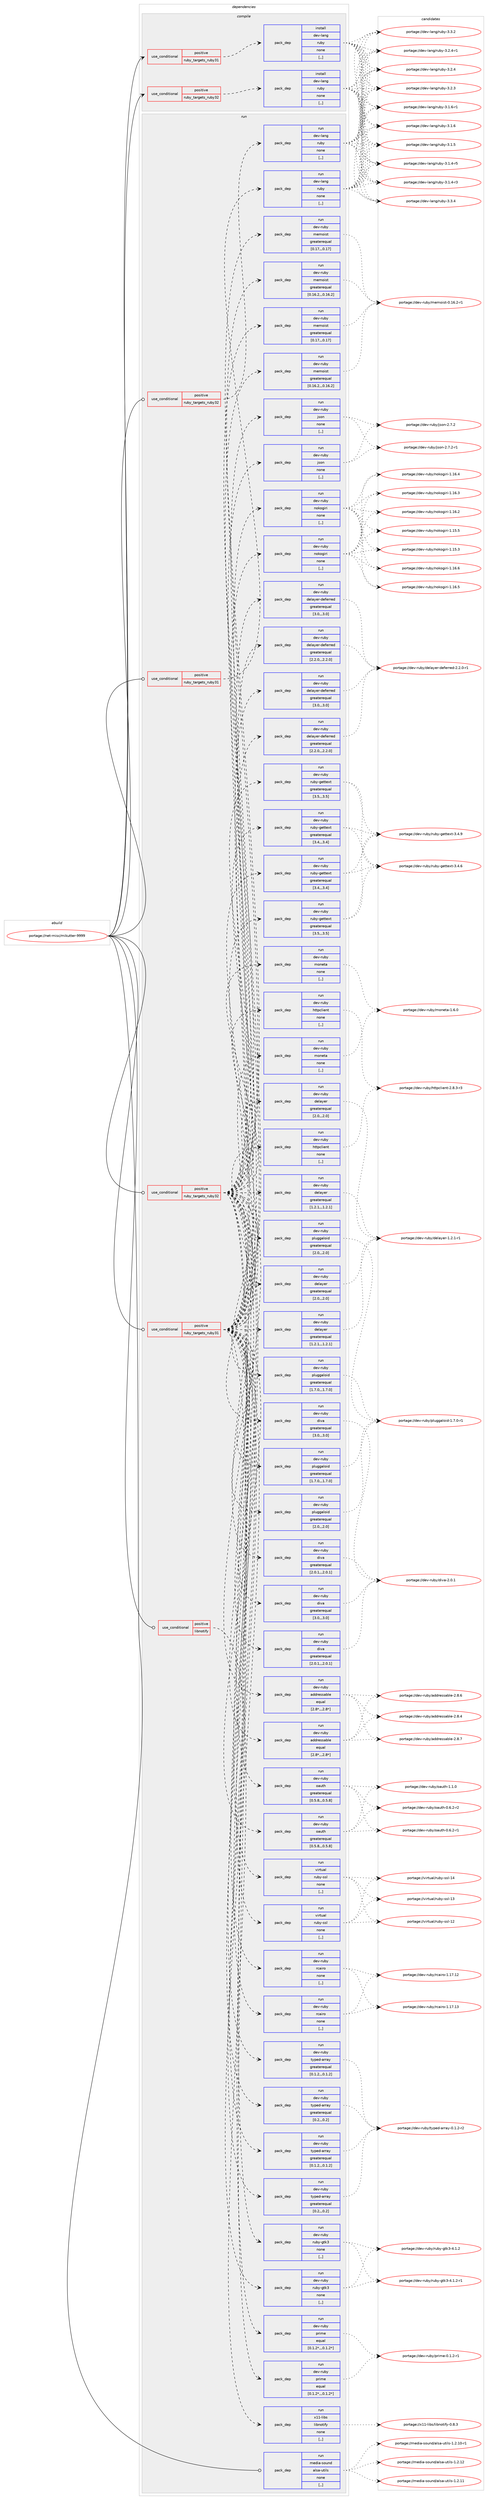 digraph prolog {

# *************
# Graph options
# *************

newrank=true;
concentrate=true;
compound=true;
graph [rankdir=LR,fontname=Helvetica,fontsize=10,ranksep=1.5];#, ranksep=2.5, nodesep=0.2];
edge  [arrowhead=vee];
node  [fontname=Helvetica,fontsize=10];

# **********
# The ebuild
# **********

subgraph cluster_leftcol {
color=gray;
label=<<i>ebuild</i>>;
id [label="portage://net-misc/mikutter-9999", color=red, width=4, href="../net-misc/mikutter-9999.svg"];
}

# ****************
# The dependencies
# ****************

subgraph cluster_midcol {
color=gray;
label=<<i>dependencies</i>>;
subgraph cluster_compile {
fillcolor="#eeeeee";
style=filled;
label=<<i>compile</i>>;
subgraph cond97474 {
dependency370249 [label=<<TABLE BORDER="0" CELLBORDER="1" CELLSPACING="0" CELLPADDING="4"><TR><TD ROWSPAN="3" CELLPADDING="10">use_conditional</TD></TR><TR><TD>positive</TD></TR><TR><TD>ruby_targets_ruby31</TD></TR></TABLE>>, shape=none, color=red];
subgraph pack270090 {
dependency370250 [label=<<TABLE BORDER="0" CELLBORDER="1" CELLSPACING="0" CELLPADDING="4" WIDTH="220"><TR><TD ROWSPAN="6" CELLPADDING="30">pack_dep</TD></TR><TR><TD WIDTH="110">install</TD></TR><TR><TD>dev-lang</TD></TR><TR><TD>ruby</TD></TR><TR><TD>none</TD></TR><TR><TD>[,,]</TD></TR></TABLE>>, shape=none, color=blue];
}
dependency370249:e -> dependency370250:w [weight=20,style="dashed",arrowhead="vee"];
}
id:e -> dependency370249:w [weight=20,style="solid",arrowhead="vee"];
subgraph cond97475 {
dependency370251 [label=<<TABLE BORDER="0" CELLBORDER="1" CELLSPACING="0" CELLPADDING="4"><TR><TD ROWSPAN="3" CELLPADDING="10">use_conditional</TD></TR><TR><TD>positive</TD></TR><TR><TD>ruby_targets_ruby32</TD></TR></TABLE>>, shape=none, color=red];
subgraph pack270091 {
dependency370252 [label=<<TABLE BORDER="0" CELLBORDER="1" CELLSPACING="0" CELLPADDING="4" WIDTH="220"><TR><TD ROWSPAN="6" CELLPADDING="30">pack_dep</TD></TR><TR><TD WIDTH="110">install</TD></TR><TR><TD>dev-lang</TD></TR><TR><TD>ruby</TD></TR><TR><TD>none</TD></TR><TR><TD>[,,]</TD></TR></TABLE>>, shape=none, color=blue];
}
dependency370251:e -> dependency370252:w [weight=20,style="dashed",arrowhead="vee"];
}
id:e -> dependency370251:w [weight=20,style="solid",arrowhead="vee"];
}
subgraph cluster_compileandrun {
fillcolor="#eeeeee";
style=filled;
label=<<i>compile and run</i>>;
}
subgraph cluster_run {
fillcolor="#eeeeee";
style=filled;
label=<<i>run</i>>;
subgraph cond97476 {
dependency370253 [label=<<TABLE BORDER="0" CELLBORDER="1" CELLSPACING="0" CELLPADDING="4"><TR><TD ROWSPAN="3" CELLPADDING="10">use_conditional</TD></TR><TR><TD>positive</TD></TR><TR><TD>libnotify</TD></TR></TABLE>>, shape=none, color=red];
subgraph pack270092 {
dependency370254 [label=<<TABLE BORDER="0" CELLBORDER="1" CELLSPACING="0" CELLPADDING="4" WIDTH="220"><TR><TD ROWSPAN="6" CELLPADDING="30">pack_dep</TD></TR><TR><TD WIDTH="110">run</TD></TR><TR><TD>x11-libs</TD></TR><TR><TD>libnotify</TD></TR><TR><TD>none</TD></TR><TR><TD>[,,]</TD></TR></TABLE>>, shape=none, color=blue];
}
dependency370253:e -> dependency370254:w [weight=20,style="dashed",arrowhead="vee"];
}
id:e -> dependency370253:w [weight=20,style="solid",arrowhead="odot"];
subgraph cond97477 {
dependency370255 [label=<<TABLE BORDER="0" CELLBORDER="1" CELLSPACING="0" CELLPADDING="4"><TR><TD ROWSPAN="3" CELLPADDING="10">use_conditional</TD></TR><TR><TD>positive</TD></TR><TR><TD>ruby_targets_ruby31</TD></TR></TABLE>>, shape=none, color=red];
subgraph pack270093 {
dependency370256 [label=<<TABLE BORDER="0" CELLBORDER="1" CELLSPACING="0" CELLPADDING="4" WIDTH="220"><TR><TD ROWSPAN="6" CELLPADDING="30">pack_dep</TD></TR><TR><TD WIDTH="110">run</TD></TR><TR><TD>dev-lang</TD></TR><TR><TD>ruby</TD></TR><TR><TD>none</TD></TR><TR><TD>[,,]</TD></TR></TABLE>>, shape=none, color=blue];
}
dependency370255:e -> dependency370256:w [weight=20,style="dashed",arrowhead="vee"];
}
id:e -> dependency370255:w [weight=20,style="solid",arrowhead="odot"];
subgraph cond97478 {
dependency370257 [label=<<TABLE BORDER="0" CELLBORDER="1" CELLSPACING="0" CELLPADDING="4"><TR><TD ROWSPAN="3" CELLPADDING="10">use_conditional</TD></TR><TR><TD>positive</TD></TR><TR><TD>ruby_targets_ruby31</TD></TR></TABLE>>, shape=none, color=red];
subgraph pack270094 {
dependency370258 [label=<<TABLE BORDER="0" CELLBORDER="1" CELLSPACING="0" CELLPADDING="4" WIDTH="220"><TR><TD ROWSPAN="6" CELLPADDING="30">pack_dep</TD></TR><TR><TD WIDTH="110">run</TD></TR><TR><TD>dev-ruby</TD></TR><TR><TD>addressable</TD></TR><TR><TD>equal</TD></TR><TR><TD>[2.8*,,,2.8*]</TD></TR></TABLE>>, shape=none, color=blue];
}
dependency370257:e -> dependency370258:w [weight=20,style="dashed",arrowhead="vee"];
subgraph pack270095 {
dependency370259 [label=<<TABLE BORDER="0" CELLBORDER="1" CELLSPACING="0" CELLPADDING="4" WIDTH="220"><TR><TD ROWSPAN="6" CELLPADDING="30">pack_dep</TD></TR><TR><TD WIDTH="110">run</TD></TR><TR><TD>dev-ruby</TD></TR><TR><TD>delayer</TD></TR><TR><TD>greaterequal</TD></TR><TR><TD>[1.2.1,,,1.2.1]</TD></TR></TABLE>>, shape=none, color=blue];
}
dependency370257:e -> dependency370259:w [weight=20,style="dashed",arrowhead="vee"];
subgraph pack270096 {
dependency370260 [label=<<TABLE BORDER="0" CELLBORDER="1" CELLSPACING="0" CELLPADDING="4" WIDTH="220"><TR><TD ROWSPAN="6" CELLPADDING="30">pack_dep</TD></TR><TR><TD WIDTH="110">run</TD></TR><TR><TD>dev-ruby</TD></TR><TR><TD>delayer</TD></TR><TR><TD>greaterequal</TD></TR><TR><TD>[2.0,,,2.0]</TD></TR></TABLE>>, shape=none, color=blue];
}
dependency370257:e -> dependency370260:w [weight=20,style="dashed",arrowhead="vee"];
subgraph pack270097 {
dependency370261 [label=<<TABLE BORDER="0" CELLBORDER="1" CELLSPACING="0" CELLPADDING="4" WIDTH="220"><TR><TD ROWSPAN="6" CELLPADDING="30">pack_dep</TD></TR><TR><TD WIDTH="110">run</TD></TR><TR><TD>dev-ruby</TD></TR><TR><TD>delayer-deferred</TD></TR><TR><TD>greaterequal</TD></TR><TR><TD>[2.2.0,,,2.2.0]</TD></TR></TABLE>>, shape=none, color=blue];
}
dependency370257:e -> dependency370261:w [weight=20,style="dashed",arrowhead="vee"];
subgraph pack270098 {
dependency370262 [label=<<TABLE BORDER="0" CELLBORDER="1" CELLSPACING="0" CELLPADDING="4" WIDTH="220"><TR><TD ROWSPAN="6" CELLPADDING="30">pack_dep</TD></TR><TR><TD WIDTH="110">run</TD></TR><TR><TD>dev-ruby</TD></TR><TR><TD>delayer-deferred</TD></TR><TR><TD>greaterequal</TD></TR><TR><TD>[3.0,,,3.0]</TD></TR></TABLE>>, shape=none, color=blue];
}
dependency370257:e -> dependency370262:w [weight=20,style="dashed",arrowhead="vee"];
subgraph pack270099 {
dependency370263 [label=<<TABLE BORDER="0" CELLBORDER="1" CELLSPACING="0" CELLPADDING="4" WIDTH="220"><TR><TD ROWSPAN="6" CELLPADDING="30">pack_dep</TD></TR><TR><TD WIDTH="110">run</TD></TR><TR><TD>dev-ruby</TD></TR><TR><TD>diva</TD></TR><TR><TD>greaterequal</TD></TR><TR><TD>[2.0.1,,,2.0.1]</TD></TR></TABLE>>, shape=none, color=blue];
}
dependency370257:e -> dependency370263:w [weight=20,style="dashed",arrowhead="vee"];
subgraph pack270100 {
dependency370264 [label=<<TABLE BORDER="0" CELLBORDER="1" CELLSPACING="0" CELLPADDING="4" WIDTH="220"><TR><TD ROWSPAN="6" CELLPADDING="30">pack_dep</TD></TR><TR><TD WIDTH="110">run</TD></TR><TR><TD>dev-ruby</TD></TR><TR><TD>diva</TD></TR><TR><TD>greaterequal</TD></TR><TR><TD>[3.0,,,3.0]</TD></TR></TABLE>>, shape=none, color=blue];
}
dependency370257:e -> dependency370264:w [weight=20,style="dashed",arrowhead="vee"];
subgraph pack270101 {
dependency370265 [label=<<TABLE BORDER="0" CELLBORDER="1" CELLSPACING="0" CELLPADDING="4" WIDTH="220"><TR><TD ROWSPAN="6" CELLPADDING="30">pack_dep</TD></TR><TR><TD WIDTH="110">run</TD></TR><TR><TD>dev-ruby</TD></TR><TR><TD>httpclient</TD></TR><TR><TD>none</TD></TR><TR><TD>[,,]</TD></TR></TABLE>>, shape=none, color=blue];
}
dependency370257:e -> dependency370265:w [weight=20,style="dashed",arrowhead="vee"];
subgraph pack270102 {
dependency370266 [label=<<TABLE BORDER="0" CELLBORDER="1" CELLSPACING="0" CELLPADDING="4" WIDTH="220"><TR><TD ROWSPAN="6" CELLPADDING="30">pack_dep</TD></TR><TR><TD WIDTH="110">run</TD></TR><TR><TD>dev-ruby</TD></TR><TR><TD>json</TD></TR><TR><TD>none</TD></TR><TR><TD>[,,]</TD></TR></TABLE>>, shape=none, color=blue];
}
dependency370257:e -> dependency370266:w [weight=20,style="dashed",arrowhead="vee"];
subgraph pack270103 {
dependency370267 [label=<<TABLE BORDER="0" CELLBORDER="1" CELLSPACING="0" CELLPADDING="4" WIDTH="220"><TR><TD ROWSPAN="6" CELLPADDING="30">pack_dep</TD></TR><TR><TD WIDTH="110">run</TD></TR><TR><TD>dev-ruby</TD></TR><TR><TD>memoist</TD></TR><TR><TD>greaterequal</TD></TR><TR><TD>[0.16.2,,,0.16.2]</TD></TR></TABLE>>, shape=none, color=blue];
}
dependency370257:e -> dependency370267:w [weight=20,style="dashed",arrowhead="vee"];
subgraph pack270104 {
dependency370268 [label=<<TABLE BORDER="0" CELLBORDER="1" CELLSPACING="0" CELLPADDING="4" WIDTH="220"><TR><TD ROWSPAN="6" CELLPADDING="30">pack_dep</TD></TR><TR><TD WIDTH="110">run</TD></TR><TR><TD>dev-ruby</TD></TR><TR><TD>memoist</TD></TR><TR><TD>greaterequal</TD></TR><TR><TD>[0.17,,,0.17]</TD></TR></TABLE>>, shape=none, color=blue];
}
dependency370257:e -> dependency370268:w [weight=20,style="dashed",arrowhead="vee"];
subgraph pack270105 {
dependency370269 [label=<<TABLE BORDER="0" CELLBORDER="1" CELLSPACING="0" CELLPADDING="4" WIDTH="220"><TR><TD ROWSPAN="6" CELLPADDING="30">pack_dep</TD></TR><TR><TD WIDTH="110">run</TD></TR><TR><TD>dev-ruby</TD></TR><TR><TD>moneta</TD></TR><TR><TD>none</TD></TR><TR><TD>[,,]</TD></TR></TABLE>>, shape=none, color=blue];
}
dependency370257:e -> dependency370269:w [weight=20,style="dashed",arrowhead="vee"];
subgraph pack270106 {
dependency370270 [label=<<TABLE BORDER="0" CELLBORDER="1" CELLSPACING="0" CELLPADDING="4" WIDTH="220"><TR><TD ROWSPAN="6" CELLPADDING="30">pack_dep</TD></TR><TR><TD WIDTH="110">run</TD></TR><TR><TD>dev-ruby</TD></TR><TR><TD>nokogiri</TD></TR><TR><TD>none</TD></TR><TR><TD>[,,]</TD></TR></TABLE>>, shape=none, color=blue];
}
dependency370257:e -> dependency370270:w [weight=20,style="dashed",arrowhead="vee"];
subgraph pack270107 {
dependency370271 [label=<<TABLE BORDER="0" CELLBORDER="1" CELLSPACING="0" CELLPADDING="4" WIDTH="220"><TR><TD ROWSPAN="6" CELLPADDING="30">pack_dep</TD></TR><TR><TD WIDTH="110">run</TD></TR><TR><TD>dev-ruby</TD></TR><TR><TD>oauth</TD></TR><TR><TD>greaterequal</TD></TR><TR><TD>[0.5.8,,,0.5.8]</TD></TR></TABLE>>, shape=none, color=blue];
}
dependency370257:e -> dependency370271:w [weight=20,style="dashed",arrowhead="vee"];
subgraph pack270108 {
dependency370272 [label=<<TABLE BORDER="0" CELLBORDER="1" CELLSPACING="0" CELLPADDING="4" WIDTH="220"><TR><TD ROWSPAN="6" CELLPADDING="30">pack_dep</TD></TR><TR><TD WIDTH="110">run</TD></TR><TR><TD>dev-ruby</TD></TR><TR><TD>pluggaloid</TD></TR><TR><TD>greaterequal</TD></TR><TR><TD>[1.7.0,,,1.7.0]</TD></TR></TABLE>>, shape=none, color=blue];
}
dependency370257:e -> dependency370272:w [weight=20,style="dashed",arrowhead="vee"];
subgraph pack270109 {
dependency370273 [label=<<TABLE BORDER="0" CELLBORDER="1" CELLSPACING="0" CELLPADDING="4" WIDTH="220"><TR><TD ROWSPAN="6" CELLPADDING="30">pack_dep</TD></TR><TR><TD WIDTH="110">run</TD></TR><TR><TD>dev-ruby</TD></TR><TR><TD>pluggaloid</TD></TR><TR><TD>greaterequal</TD></TR><TR><TD>[2.0,,,2.0]</TD></TR></TABLE>>, shape=none, color=blue];
}
dependency370257:e -> dependency370273:w [weight=20,style="dashed",arrowhead="vee"];
subgraph pack270110 {
dependency370274 [label=<<TABLE BORDER="0" CELLBORDER="1" CELLSPACING="0" CELLPADDING="4" WIDTH="220"><TR><TD ROWSPAN="6" CELLPADDING="30">pack_dep</TD></TR><TR><TD WIDTH="110">run</TD></TR><TR><TD>dev-ruby</TD></TR><TR><TD>prime</TD></TR><TR><TD>equal</TD></TR><TR><TD>[0.1.2*,,,0.1.2*]</TD></TR></TABLE>>, shape=none, color=blue];
}
dependency370257:e -> dependency370274:w [weight=20,style="dashed",arrowhead="vee"];
subgraph pack270111 {
dependency370275 [label=<<TABLE BORDER="0" CELLBORDER="1" CELLSPACING="0" CELLPADDING="4" WIDTH="220"><TR><TD ROWSPAN="6" CELLPADDING="30">pack_dep</TD></TR><TR><TD WIDTH="110">run</TD></TR><TR><TD>dev-ruby</TD></TR><TR><TD>rcairo</TD></TR><TR><TD>none</TD></TR><TR><TD>[,,]</TD></TR></TABLE>>, shape=none, color=blue];
}
dependency370257:e -> dependency370275:w [weight=20,style="dashed",arrowhead="vee"];
subgraph pack270112 {
dependency370276 [label=<<TABLE BORDER="0" CELLBORDER="1" CELLSPACING="0" CELLPADDING="4" WIDTH="220"><TR><TD ROWSPAN="6" CELLPADDING="30">pack_dep</TD></TR><TR><TD WIDTH="110">run</TD></TR><TR><TD>dev-ruby</TD></TR><TR><TD>ruby-gettext</TD></TR><TR><TD>greaterequal</TD></TR><TR><TD>[3.4,,,3.4]</TD></TR></TABLE>>, shape=none, color=blue];
}
dependency370257:e -> dependency370276:w [weight=20,style="dashed",arrowhead="vee"];
subgraph pack270113 {
dependency370277 [label=<<TABLE BORDER="0" CELLBORDER="1" CELLSPACING="0" CELLPADDING="4" WIDTH="220"><TR><TD ROWSPAN="6" CELLPADDING="30">pack_dep</TD></TR><TR><TD WIDTH="110">run</TD></TR><TR><TD>dev-ruby</TD></TR><TR><TD>ruby-gettext</TD></TR><TR><TD>greaterequal</TD></TR><TR><TD>[3.5,,,3.5]</TD></TR></TABLE>>, shape=none, color=blue];
}
dependency370257:e -> dependency370277:w [weight=20,style="dashed",arrowhead="vee"];
subgraph pack270114 {
dependency370278 [label=<<TABLE BORDER="0" CELLBORDER="1" CELLSPACING="0" CELLPADDING="4" WIDTH="220"><TR><TD ROWSPAN="6" CELLPADDING="30">pack_dep</TD></TR><TR><TD WIDTH="110">run</TD></TR><TR><TD>dev-ruby</TD></TR><TR><TD>ruby-gtk3</TD></TR><TR><TD>none</TD></TR><TR><TD>[,,]</TD></TR></TABLE>>, shape=none, color=blue];
}
dependency370257:e -> dependency370278:w [weight=20,style="dashed",arrowhead="vee"];
subgraph pack270115 {
dependency370279 [label=<<TABLE BORDER="0" CELLBORDER="1" CELLSPACING="0" CELLPADDING="4" WIDTH="220"><TR><TD ROWSPAN="6" CELLPADDING="30">pack_dep</TD></TR><TR><TD WIDTH="110">run</TD></TR><TR><TD>dev-ruby</TD></TR><TR><TD>typed-array</TD></TR><TR><TD>greaterequal</TD></TR><TR><TD>[0.1.2,,,0.1.2]</TD></TR></TABLE>>, shape=none, color=blue];
}
dependency370257:e -> dependency370279:w [weight=20,style="dashed",arrowhead="vee"];
subgraph pack270116 {
dependency370280 [label=<<TABLE BORDER="0" CELLBORDER="1" CELLSPACING="0" CELLPADDING="4" WIDTH="220"><TR><TD ROWSPAN="6" CELLPADDING="30">pack_dep</TD></TR><TR><TD WIDTH="110">run</TD></TR><TR><TD>dev-ruby</TD></TR><TR><TD>typed-array</TD></TR><TR><TD>greaterequal</TD></TR><TR><TD>[0.2,,,0.2]</TD></TR></TABLE>>, shape=none, color=blue];
}
dependency370257:e -> dependency370280:w [weight=20,style="dashed",arrowhead="vee"];
subgraph pack270117 {
dependency370281 [label=<<TABLE BORDER="0" CELLBORDER="1" CELLSPACING="0" CELLPADDING="4" WIDTH="220"><TR><TD ROWSPAN="6" CELLPADDING="30">pack_dep</TD></TR><TR><TD WIDTH="110">run</TD></TR><TR><TD>virtual</TD></TR><TR><TD>ruby-ssl</TD></TR><TR><TD>none</TD></TR><TR><TD>[,,]</TD></TR></TABLE>>, shape=none, color=blue];
}
dependency370257:e -> dependency370281:w [weight=20,style="dashed",arrowhead="vee"];
}
id:e -> dependency370257:w [weight=20,style="solid",arrowhead="odot"];
subgraph cond97479 {
dependency370282 [label=<<TABLE BORDER="0" CELLBORDER="1" CELLSPACING="0" CELLPADDING="4"><TR><TD ROWSPAN="3" CELLPADDING="10">use_conditional</TD></TR><TR><TD>positive</TD></TR><TR><TD>ruby_targets_ruby32</TD></TR></TABLE>>, shape=none, color=red];
subgraph pack270118 {
dependency370283 [label=<<TABLE BORDER="0" CELLBORDER="1" CELLSPACING="0" CELLPADDING="4" WIDTH="220"><TR><TD ROWSPAN="6" CELLPADDING="30">pack_dep</TD></TR><TR><TD WIDTH="110">run</TD></TR><TR><TD>dev-lang</TD></TR><TR><TD>ruby</TD></TR><TR><TD>none</TD></TR><TR><TD>[,,]</TD></TR></TABLE>>, shape=none, color=blue];
}
dependency370282:e -> dependency370283:w [weight=20,style="dashed",arrowhead="vee"];
}
id:e -> dependency370282:w [weight=20,style="solid",arrowhead="odot"];
subgraph cond97480 {
dependency370284 [label=<<TABLE BORDER="0" CELLBORDER="1" CELLSPACING="0" CELLPADDING="4"><TR><TD ROWSPAN="3" CELLPADDING="10">use_conditional</TD></TR><TR><TD>positive</TD></TR><TR><TD>ruby_targets_ruby32</TD></TR></TABLE>>, shape=none, color=red];
subgraph pack270119 {
dependency370285 [label=<<TABLE BORDER="0" CELLBORDER="1" CELLSPACING="0" CELLPADDING="4" WIDTH="220"><TR><TD ROWSPAN="6" CELLPADDING="30">pack_dep</TD></TR><TR><TD WIDTH="110">run</TD></TR><TR><TD>dev-ruby</TD></TR><TR><TD>addressable</TD></TR><TR><TD>equal</TD></TR><TR><TD>[2.8*,,,2.8*]</TD></TR></TABLE>>, shape=none, color=blue];
}
dependency370284:e -> dependency370285:w [weight=20,style="dashed",arrowhead="vee"];
subgraph pack270120 {
dependency370286 [label=<<TABLE BORDER="0" CELLBORDER="1" CELLSPACING="0" CELLPADDING="4" WIDTH="220"><TR><TD ROWSPAN="6" CELLPADDING="30">pack_dep</TD></TR><TR><TD WIDTH="110">run</TD></TR><TR><TD>dev-ruby</TD></TR><TR><TD>delayer</TD></TR><TR><TD>greaterequal</TD></TR><TR><TD>[1.2.1,,,1.2.1]</TD></TR></TABLE>>, shape=none, color=blue];
}
dependency370284:e -> dependency370286:w [weight=20,style="dashed",arrowhead="vee"];
subgraph pack270121 {
dependency370287 [label=<<TABLE BORDER="0" CELLBORDER="1" CELLSPACING="0" CELLPADDING="4" WIDTH="220"><TR><TD ROWSPAN="6" CELLPADDING="30">pack_dep</TD></TR><TR><TD WIDTH="110">run</TD></TR><TR><TD>dev-ruby</TD></TR><TR><TD>delayer</TD></TR><TR><TD>greaterequal</TD></TR><TR><TD>[2.0,,,2.0]</TD></TR></TABLE>>, shape=none, color=blue];
}
dependency370284:e -> dependency370287:w [weight=20,style="dashed",arrowhead="vee"];
subgraph pack270122 {
dependency370288 [label=<<TABLE BORDER="0" CELLBORDER="1" CELLSPACING="0" CELLPADDING="4" WIDTH="220"><TR><TD ROWSPAN="6" CELLPADDING="30">pack_dep</TD></TR><TR><TD WIDTH="110">run</TD></TR><TR><TD>dev-ruby</TD></TR><TR><TD>delayer-deferred</TD></TR><TR><TD>greaterequal</TD></TR><TR><TD>[2.2.0,,,2.2.0]</TD></TR></TABLE>>, shape=none, color=blue];
}
dependency370284:e -> dependency370288:w [weight=20,style="dashed",arrowhead="vee"];
subgraph pack270123 {
dependency370289 [label=<<TABLE BORDER="0" CELLBORDER="1" CELLSPACING="0" CELLPADDING="4" WIDTH="220"><TR><TD ROWSPAN="6" CELLPADDING="30">pack_dep</TD></TR><TR><TD WIDTH="110">run</TD></TR><TR><TD>dev-ruby</TD></TR><TR><TD>delayer-deferred</TD></TR><TR><TD>greaterequal</TD></TR><TR><TD>[3.0,,,3.0]</TD></TR></TABLE>>, shape=none, color=blue];
}
dependency370284:e -> dependency370289:w [weight=20,style="dashed",arrowhead="vee"];
subgraph pack270124 {
dependency370290 [label=<<TABLE BORDER="0" CELLBORDER="1" CELLSPACING="0" CELLPADDING="4" WIDTH="220"><TR><TD ROWSPAN="6" CELLPADDING="30">pack_dep</TD></TR><TR><TD WIDTH="110">run</TD></TR><TR><TD>dev-ruby</TD></TR><TR><TD>diva</TD></TR><TR><TD>greaterequal</TD></TR><TR><TD>[2.0.1,,,2.0.1]</TD></TR></TABLE>>, shape=none, color=blue];
}
dependency370284:e -> dependency370290:w [weight=20,style="dashed",arrowhead="vee"];
subgraph pack270125 {
dependency370291 [label=<<TABLE BORDER="0" CELLBORDER="1" CELLSPACING="0" CELLPADDING="4" WIDTH="220"><TR><TD ROWSPAN="6" CELLPADDING="30">pack_dep</TD></TR><TR><TD WIDTH="110">run</TD></TR><TR><TD>dev-ruby</TD></TR><TR><TD>diva</TD></TR><TR><TD>greaterequal</TD></TR><TR><TD>[3.0,,,3.0]</TD></TR></TABLE>>, shape=none, color=blue];
}
dependency370284:e -> dependency370291:w [weight=20,style="dashed",arrowhead="vee"];
subgraph pack270126 {
dependency370292 [label=<<TABLE BORDER="0" CELLBORDER="1" CELLSPACING="0" CELLPADDING="4" WIDTH="220"><TR><TD ROWSPAN="6" CELLPADDING="30">pack_dep</TD></TR><TR><TD WIDTH="110">run</TD></TR><TR><TD>dev-ruby</TD></TR><TR><TD>httpclient</TD></TR><TR><TD>none</TD></TR><TR><TD>[,,]</TD></TR></TABLE>>, shape=none, color=blue];
}
dependency370284:e -> dependency370292:w [weight=20,style="dashed",arrowhead="vee"];
subgraph pack270127 {
dependency370293 [label=<<TABLE BORDER="0" CELLBORDER="1" CELLSPACING="0" CELLPADDING="4" WIDTH="220"><TR><TD ROWSPAN="6" CELLPADDING="30">pack_dep</TD></TR><TR><TD WIDTH="110">run</TD></TR><TR><TD>dev-ruby</TD></TR><TR><TD>json</TD></TR><TR><TD>none</TD></TR><TR><TD>[,,]</TD></TR></TABLE>>, shape=none, color=blue];
}
dependency370284:e -> dependency370293:w [weight=20,style="dashed",arrowhead="vee"];
subgraph pack270128 {
dependency370294 [label=<<TABLE BORDER="0" CELLBORDER="1" CELLSPACING="0" CELLPADDING="4" WIDTH="220"><TR><TD ROWSPAN="6" CELLPADDING="30">pack_dep</TD></TR><TR><TD WIDTH="110">run</TD></TR><TR><TD>dev-ruby</TD></TR><TR><TD>memoist</TD></TR><TR><TD>greaterequal</TD></TR><TR><TD>[0.16.2,,,0.16.2]</TD></TR></TABLE>>, shape=none, color=blue];
}
dependency370284:e -> dependency370294:w [weight=20,style="dashed",arrowhead="vee"];
subgraph pack270129 {
dependency370295 [label=<<TABLE BORDER="0" CELLBORDER="1" CELLSPACING="0" CELLPADDING="4" WIDTH="220"><TR><TD ROWSPAN="6" CELLPADDING="30">pack_dep</TD></TR><TR><TD WIDTH="110">run</TD></TR><TR><TD>dev-ruby</TD></TR><TR><TD>memoist</TD></TR><TR><TD>greaterequal</TD></TR><TR><TD>[0.17,,,0.17]</TD></TR></TABLE>>, shape=none, color=blue];
}
dependency370284:e -> dependency370295:w [weight=20,style="dashed",arrowhead="vee"];
subgraph pack270130 {
dependency370296 [label=<<TABLE BORDER="0" CELLBORDER="1" CELLSPACING="0" CELLPADDING="4" WIDTH="220"><TR><TD ROWSPAN="6" CELLPADDING="30">pack_dep</TD></TR><TR><TD WIDTH="110">run</TD></TR><TR><TD>dev-ruby</TD></TR><TR><TD>moneta</TD></TR><TR><TD>none</TD></TR><TR><TD>[,,]</TD></TR></TABLE>>, shape=none, color=blue];
}
dependency370284:e -> dependency370296:w [weight=20,style="dashed",arrowhead="vee"];
subgraph pack270131 {
dependency370297 [label=<<TABLE BORDER="0" CELLBORDER="1" CELLSPACING="0" CELLPADDING="4" WIDTH="220"><TR><TD ROWSPAN="6" CELLPADDING="30">pack_dep</TD></TR><TR><TD WIDTH="110">run</TD></TR><TR><TD>dev-ruby</TD></TR><TR><TD>nokogiri</TD></TR><TR><TD>none</TD></TR><TR><TD>[,,]</TD></TR></TABLE>>, shape=none, color=blue];
}
dependency370284:e -> dependency370297:w [weight=20,style="dashed",arrowhead="vee"];
subgraph pack270132 {
dependency370298 [label=<<TABLE BORDER="0" CELLBORDER="1" CELLSPACING="0" CELLPADDING="4" WIDTH="220"><TR><TD ROWSPAN="6" CELLPADDING="30">pack_dep</TD></TR><TR><TD WIDTH="110">run</TD></TR><TR><TD>dev-ruby</TD></TR><TR><TD>oauth</TD></TR><TR><TD>greaterequal</TD></TR><TR><TD>[0.5.8,,,0.5.8]</TD></TR></TABLE>>, shape=none, color=blue];
}
dependency370284:e -> dependency370298:w [weight=20,style="dashed",arrowhead="vee"];
subgraph pack270133 {
dependency370299 [label=<<TABLE BORDER="0" CELLBORDER="1" CELLSPACING="0" CELLPADDING="4" WIDTH="220"><TR><TD ROWSPAN="6" CELLPADDING="30">pack_dep</TD></TR><TR><TD WIDTH="110">run</TD></TR><TR><TD>dev-ruby</TD></TR><TR><TD>pluggaloid</TD></TR><TR><TD>greaterequal</TD></TR><TR><TD>[1.7.0,,,1.7.0]</TD></TR></TABLE>>, shape=none, color=blue];
}
dependency370284:e -> dependency370299:w [weight=20,style="dashed",arrowhead="vee"];
subgraph pack270134 {
dependency370300 [label=<<TABLE BORDER="0" CELLBORDER="1" CELLSPACING="0" CELLPADDING="4" WIDTH="220"><TR><TD ROWSPAN="6" CELLPADDING="30">pack_dep</TD></TR><TR><TD WIDTH="110">run</TD></TR><TR><TD>dev-ruby</TD></TR><TR><TD>pluggaloid</TD></TR><TR><TD>greaterequal</TD></TR><TR><TD>[2.0,,,2.0]</TD></TR></TABLE>>, shape=none, color=blue];
}
dependency370284:e -> dependency370300:w [weight=20,style="dashed",arrowhead="vee"];
subgraph pack270135 {
dependency370301 [label=<<TABLE BORDER="0" CELLBORDER="1" CELLSPACING="0" CELLPADDING="4" WIDTH="220"><TR><TD ROWSPAN="6" CELLPADDING="30">pack_dep</TD></TR><TR><TD WIDTH="110">run</TD></TR><TR><TD>dev-ruby</TD></TR><TR><TD>prime</TD></TR><TR><TD>equal</TD></TR><TR><TD>[0.1.2*,,,0.1.2*]</TD></TR></TABLE>>, shape=none, color=blue];
}
dependency370284:e -> dependency370301:w [weight=20,style="dashed",arrowhead="vee"];
subgraph pack270136 {
dependency370302 [label=<<TABLE BORDER="0" CELLBORDER="1" CELLSPACING="0" CELLPADDING="4" WIDTH="220"><TR><TD ROWSPAN="6" CELLPADDING="30">pack_dep</TD></TR><TR><TD WIDTH="110">run</TD></TR><TR><TD>dev-ruby</TD></TR><TR><TD>rcairo</TD></TR><TR><TD>none</TD></TR><TR><TD>[,,]</TD></TR></TABLE>>, shape=none, color=blue];
}
dependency370284:e -> dependency370302:w [weight=20,style="dashed",arrowhead="vee"];
subgraph pack270137 {
dependency370303 [label=<<TABLE BORDER="0" CELLBORDER="1" CELLSPACING="0" CELLPADDING="4" WIDTH="220"><TR><TD ROWSPAN="6" CELLPADDING="30">pack_dep</TD></TR><TR><TD WIDTH="110">run</TD></TR><TR><TD>dev-ruby</TD></TR><TR><TD>ruby-gettext</TD></TR><TR><TD>greaterequal</TD></TR><TR><TD>[3.4,,,3.4]</TD></TR></TABLE>>, shape=none, color=blue];
}
dependency370284:e -> dependency370303:w [weight=20,style="dashed",arrowhead="vee"];
subgraph pack270138 {
dependency370304 [label=<<TABLE BORDER="0" CELLBORDER="1" CELLSPACING="0" CELLPADDING="4" WIDTH="220"><TR><TD ROWSPAN="6" CELLPADDING="30">pack_dep</TD></TR><TR><TD WIDTH="110">run</TD></TR><TR><TD>dev-ruby</TD></TR><TR><TD>ruby-gettext</TD></TR><TR><TD>greaterequal</TD></TR><TR><TD>[3.5,,,3.5]</TD></TR></TABLE>>, shape=none, color=blue];
}
dependency370284:e -> dependency370304:w [weight=20,style="dashed",arrowhead="vee"];
subgraph pack270139 {
dependency370305 [label=<<TABLE BORDER="0" CELLBORDER="1" CELLSPACING="0" CELLPADDING="4" WIDTH="220"><TR><TD ROWSPAN="6" CELLPADDING="30">pack_dep</TD></TR><TR><TD WIDTH="110">run</TD></TR><TR><TD>dev-ruby</TD></TR><TR><TD>ruby-gtk3</TD></TR><TR><TD>none</TD></TR><TR><TD>[,,]</TD></TR></TABLE>>, shape=none, color=blue];
}
dependency370284:e -> dependency370305:w [weight=20,style="dashed",arrowhead="vee"];
subgraph pack270140 {
dependency370306 [label=<<TABLE BORDER="0" CELLBORDER="1" CELLSPACING="0" CELLPADDING="4" WIDTH="220"><TR><TD ROWSPAN="6" CELLPADDING="30">pack_dep</TD></TR><TR><TD WIDTH="110">run</TD></TR><TR><TD>dev-ruby</TD></TR><TR><TD>typed-array</TD></TR><TR><TD>greaterequal</TD></TR><TR><TD>[0.1.2,,,0.1.2]</TD></TR></TABLE>>, shape=none, color=blue];
}
dependency370284:e -> dependency370306:w [weight=20,style="dashed",arrowhead="vee"];
subgraph pack270141 {
dependency370307 [label=<<TABLE BORDER="0" CELLBORDER="1" CELLSPACING="0" CELLPADDING="4" WIDTH="220"><TR><TD ROWSPAN="6" CELLPADDING="30">pack_dep</TD></TR><TR><TD WIDTH="110">run</TD></TR><TR><TD>dev-ruby</TD></TR><TR><TD>typed-array</TD></TR><TR><TD>greaterequal</TD></TR><TR><TD>[0.2,,,0.2]</TD></TR></TABLE>>, shape=none, color=blue];
}
dependency370284:e -> dependency370307:w [weight=20,style="dashed",arrowhead="vee"];
subgraph pack270142 {
dependency370308 [label=<<TABLE BORDER="0" CELLBORDER="1" CELLSPACING="0" CELLPADDING="4" WIDTH="220"><TR><TD ROWSPAN="6" CELLPADDING="30">pack_dep</TD></TR><TR><TD WIDTH="110">run</TD></TR><TR><TD>virtual</TD></TR><TR><TD>ruby-ssl</TD></TR><TR><TD>none</TD></TR><TR><TD>[,,]</TD></TR></TABLE>>, shape=none, color=blue];
}
dependency370284:e -> dependency370308:w [weight=20,style="dashed",arrowhead="vee"];
}
id:e -> dependency370284:w [weight=20,style="solid",arrowhead="odot"];
subgraph pack270143 {
dependency370309 [label=<<TABLE BORDER="0" CELLBORDER="1" CELLSPACING="0" CELLPADDING="4" WIDTH="220"><TR><TD ROWSPAN="6" CELLPADDING="30">pack_dep</TD></TR><TR><TD WIDTH="110">run</TD></TR><TR><TD>media-sound</TD></TR><TR><TD>alsa-utils</TD></TR><TR><TD>none</TD></TR><TR><TD>[,,]</TD></TR></TABLE>>, shape=none, color=blue];
}
id:e -> dependency370309:w [weight=20,style="solid",arrowhead="odot"];
}
}

# **************
# The candidates
# **************

subgraph cluster_choices {
rank=same;
color=gray;
label=<<i>candidates</i>>;

subgraph choice270090 {
color=black;
nodesep=1;
choice10010111845108971101034711411798121455146514652 [label="portage://dev-lang/ruby-3.3.4", color=red, width=4,href="../dev-lang/ruby-3.3.4.svg"];
choice10010111845108971101034711411798121455146514650 [label="portage://dev-lang/ruby-3.3.2", color=red, width=4,href="../dev-lang/ruby-3.3.2.svg"];
choice100101118451089711010347114117981214551465046524511449 [label="portage://dev-lang/ruby-3.2.4-r1", color=red, width=4,href="../dev-lang/ruby-3.2.4-r1.svg"];
choice10010111845108971101034711411798121455146504652 [label="portage://dev-lang/ruby-3.2.4", color=red, width=4,href="../dev-lang/ruby-3.2.4.svg"];
choice10010111845108971101034711411798121455146504651 [label="portage://dev-lang/ruby-3.2.3", color=red, width=4,href="../dev-lang/ruby-3.2.3.svg"];
choice100101118451089711010347114117981214551464946544511449 [label="portage://dev-lang/ruby-3.1.6-r1", color=red, width=4,href="../dev-lang/ruby-3.1.6-r1.svg"];
choice10010111845108971101034711411798121455146494654 [label="portage://dev-lang/ruby-3.1.6", color=red, width=4,href="../dev-lang/ruby-3.1.6.svg"];
choice10010111845108971101034711411798121455146494653 [label="portage://dev-lang/ruby-3.1.5", color=red, width=4,href="../dev-lang/ruby-3.1.5.svg"];
choice100101118451089711010347114117981214551464946524511453 [label="portage://dev-lang/ruby-3.1.4-r5", color=red, width=4,href="../dev-lang/ruby-3.1.4-r5.svg"];
choice100101118451089711010347114117981214551464946524511451 [label="portage://dev-lang/ruby-3.1.4-r3", color=red, width=4,href="../dev-lang/ruby-3.1.4-r3.svg"];
dependency370250:e -> choice10010111845108971101034711411798121455146514652:w [style=dotted,weight="100"];
dependency370250:e -> choice10010111845108971101034711411798121455146514650:w [style=dotted,weight="100"];
dependency370250:e -> choice100101118451089711010347114117981214551465046524511449:w [style=dotted,weight="100"];
dependency370250:e -> choice10010111845108971101034711411798121455146504652:w [style=dotted,weight="100"];
dependency370250:e -> choice10010111845108971101034711411798121455146504651:w [style=dotted,weight="100"];
dependency370250:e -> choice100101118451089711010347114117981214551464946544511449:w [style=dotted,weight="100"];
dependency370250:e -> choice10010111845108971101034711411798121455146494654:w [style=dotted,weight="100"];
dependency370250:e -> choice10010111845108971101034711411798121455146494653:w [style=dotted,weight="100"];
dependency370250:e -> choice100101118451089711010347114117981214551464946524511453:w [style=dotted,weight="100"];
dependency370250:e -> choice100101118451089711010347114117981214551464946524511451:w [style=dotted,weight="100"];
}
subgraph choice270091 {
color=black;
nodesep=1;
choice10010111845108971101034711411798121455146514652 [label="portage://dev-lang/ruby-3.3.4", color=red, width=4,href="../dev-lang/ruby-3.3.4.svg"];
choice10010111845108971101034711411798121455146514650 [label="portage://dev-lang/ruby-3.3.2", color=red, width=4,href="../dev-lang/ruby-3.3.2.svg"];
choice100101118451089711010347114117981214551465046524511449 [label="portage://dev-lang/ruby-3.2.4-r1", color=red, width=4,href="../dev-lang/ruby-3.2.4-r1.svg"];
choice10010111845108971101034711411798121455146504652 [label="portage://dev-lang/ruby-3.2.4", color=red, width=4,href="../dev-lang/ruby-3.2.4.svg"];
choice10010111845108971101034711411798121455146504651 [label="portage://dev-lang/ruby-3.2.3", color=red, width=4,href="../dev-lang/ruby-3.2.3.svg"];
choice100101118451089711010347114117981214551464946544511449 [label="portage://dev-lang/ruby-3.1.6-r1", color=red, width=4,href="../dev-lang/ruby-3.1.6-r1.svg"];
choice10010111845108971101034711411798121455146494654 [label="portage://dev-lang/ruby-3.1.6", color=red, width=4,href="../dev-lang/ruby-3.1.6.svg"];
choice10010111845108971101034711411798121455146494653 [label="portage://dev-lang/ruby-3.1.5", color=red, width=4,href="../dev-lang/ruby-3.1.5.svg"];
choice100101118451089711010347114117981214551464946524511453 [label="portage://dev-lang/ruby-3.1.4-r5", color=red, width=4,href="../dev-lang/ruby-3.1.4-r5.svg"];
choice100101118451089711010347114117981214551464946524511451 [label="portage://dev-lang/ruby-3.1.4-r3", color=red, width=4,href="../dev-lang/ruby-3.1.4-r3.svg"];
dependency370252:e -> choice10010111845108971101034711411798121455146514652:w [style=dotted,weight="100"];
dependency370252:e -> choice10010111845108971101034711411798121455146514650:w [style=dotted,weight="100"];
dependency370252:e -> choice100101118451089711010347114117981214551465046524511449:w [style=dotted,weight="100"];
dependency370252:e -> choice10010111845108971101034711411798121455146504652:w [style=dotted,weight="100"];
dependency370252:e -> choice10010111845108971101034711411798121455146504651:w [style=dotted,weight="100"];
dependency370252:e -> choice100101118451089711010347114117981214551464946544511449:w [style=dotted,weight="100"];
dependency370252:e -> choice10010111845108971101034711411798121455146494654:w [style=dotted,weight="100"];
dependency370252:e -> choice10010111845108971101034711411798121455146494653:w [style=dotted,weight="100"];
dependency370252:e -> choice100101118451089711010347114117981214551464946524511453:w [style=dotted,weight="100"];
dependency370252:e -> choice100101118451089711010347114117981214551464946524511451:w [style=dotted,weight="100"];
}
subgraph choice270092 {
color=black;
nodesep=1;
choice120494945108105981154710810598110111116105102121454846564651 [label="portage://x11-libs/libnotify-0.8.3", color=red, width=4,href="../x11-libs/libnotify-0.8.3.svg"];
dependency370254:e -> choice120494945108105981154710810598110111116105102121454846564651:w [style=dotted,weight="100"];
}
subgraph choice270093 {
color=black;
nodesep=1;
choice10010111845108971101034711411798121455146514652 [label="portage://dev-lang/ruby-3.3.4", color=red, width=4,href="../dev-lang/ruby-3.3.4.svg"];
choice10010111845108971101034711411798121455146514650 [label="portage://dev-lang/ruby-3.3.2", color=red, width=4,href="../dev-lang/ruby-3.3.2.svg"];
choice100101118451089711010347114117981214551465046524511449 [label="portage://dev-lang/ruby-3.2.4-r1", color=red, width=4,href="../dev-lang/ruby-3.2.4-r1.svg"];
choice10010111845108971101034711411798121455146504652 [label="portage://dev-lang/ruby-3.2.4", color=red, width=4,href="../dev-lang/ruby-3.2.4.svg"];
choice10010111845108971101034711411798121455146504651 [label="portage://dev-lang/ruby-3.2.3", color=red, width=4,href="../dev-lang/ruby-3.2.3.svg"];
choice100101118451089711010347114117981214551464946544511449 [label="portage://dev-lang/ruby-3.1.6-r1", color=red, width=4,href="../dev-lang/ruby-3.1.6-r1.svg"];
choice10010111845108971101034711411798121455146494654 [label="portage://dev-lang/ruby-3.1.6", color=red, width=4,href="../dev-lang/ruby-3.1.6.svg"];
choice10010111845108971101034711411798121455146494653 [label="portage://dev-lang/ruby-3.1.5", color=red, width=4,href="../dev-lang/ruby-3.1.5.svg"];
choice100101118451089711010347114117981214551464946524511453 [label="portage://dev-lang/ruby-3.1.4-r5", color=red, width=4,href="../dev-lang/ruby-3.1.4-r5.svg"];
choice100101118451089711010347114117981214551464946524511451 [label="portage://dev-lang/ruby-3.1.4-r3", color=red, width=4,href="../dev-lang/ruby-3.1.4-r3.svg"];
dependency370256:e -> choice10010111845108971101034711411798121455146514652:w [style=dotted,weight="100"];
dependency370256:e -> choice10010111845108971101034711411798121455146514650:w [style=dotted,weight="100"];
dependency370256:e -> choice100101118451089711010347114117981214551465046524511449:w [style=dotted,weight="100"];
dependency370256:e -> choice10010111845108971101034711411798121455146504652:w [style=dotted,weight="100"];
dependency370256:e -> choice10010111845108971101034711411798121455146504651:w [style=dotted,weight="100"];
dependency370256:e -> choice100101118451089711010347114117981214551464946544511449:w [style=dotted,weight="100"];
dependency370256:e -> choice10010111845108971101034711411798121455146494654:w [style=dotted,weight="100"];
dependency370256:e -> choice10010111845108971101034711411798121455146494653:w [style=dotted,weight="100"];
dependency370256:e -> choice100101118451089711010347114117981214551464946524511453:w [style=dotted,weight="100"];
dependency370256:e -> choice100101118451089711010347114117981214551464946524511451:w [style=dotted,weight="100"];
}
subgraph choice270094 {
color=black;
nodesep=1;
choice100101118451141179812147971001001141011151159798108101455046564655 [label="portage://dev-ruby/addressable-2.8.7", color=red, width=4,href="../dev-ruby/addressable-2.8.7.svg"];
choice100101118451141179812147971001001141011151159798108101455046564654 [label="portage://dev-ruby/addressable-2.8.6", color=red, width=4,href="../dev-ruby/addressable-2.8.6.svg"];
choice100101118451141179812147971001001141011151159798108101455046564652 [label="portage://dev-ruby/addressable-2.8.4", color=red, width=4,href="../dev-ruby/addressable-2.8.4.svg"];
dependency370258:e -> choice100101118451141179812147971001001141011151159798108101455046564655:w [style=dotted,weight="100"];
dependency370258:e -> choice100101118451141179812147971001001141011151159798108101455046564654:w [style=dotted,weight="100"];
dependency370258:e -> choice100101118451141179812147971001001141011151159798108101455046564652:w [style=dotted,weight="100"];
}
subgraph choice270095 {
color=black;
nodesep=1;
choice100101118451141179812147100101108971211011144549465046494511449 [label="portage://dev-ruby/delayer-1.2.1-r1", color=red, width=4,href="../dev-ruby/delayer-1.2.1-r1.svg"];
dependency370259:e -> choice100101118451141179812147100101108971211011144549465046494511449:w [style=dotted,weight="100"];
}
subgraph choice270096 {
color=black;
nodesep=1;
choice100101118451141179812147100101108971211011144549465046494511449 [label="portage://dev-ruby/delayer-1.2.1-r1", color=red, width=4,href="../dev-ruby/delayer-1.2.1-r1.svg"];
dependency370260:e -> choice100101118451141179812147100101108971211011144549465046494511449:w [style=dotted,weight="100"];
}
subgraph choice270097 {
color=black;
nodesep=1;
choice10010111845114117981214710010110897121101114451001011021011141141011004550465046484511449 [label="portage://dev-ruby/delayer-deferred-2.2.0-r1", color=red, width=4,href="../dev-ruby/delayer-deferred-2.2.0-r1.svg"];
dependency370261:e -> choice10010111845114117981214710010110897121101114451001011021011141141011004550465046484511449:w [style=dotted,weight="100"];
}
subgraph choice270098 {
color=black;
nodesep=1;
choice10010111845114117981214710010110897121101114451001011021011141141011004550465046484511449 [label="portage://dev-ruby/delayer-deferred-2.2.0-r1", color=red, width=4,href="../dev-ruby/delayer-deferred-2.2.0-r1.svg"];
dependency370262:e -> choice10010111845114117981214710010110897121101114451001011021011141141011004550465046484511449:w [style=dotted,weight="100"];
}
subgraph choice270099 {
color=black;
nodesep=1;
choice10010111845114117981214710010511897455046484649 [label="portage://dev-ruby/diva-2.0.1", color=red, width=4,href="../dev-ruby/diva-2.0.1.svg"];
dependency370263:e -> choice10010111845114117981214710010511897455046484649:w [style=dotted,weight="100"];
}
subgraph choice270100 {
color=black;
nodesep=1;
choice10010111845114117981214710010511897455046484649 [label="portage://dev-ruby/diva-2.0.1", color=red, width=4,href="../dev-ruby/diva-2.0.1.svg"];
dependency370264:e -> choice10010111845114117981214710010511897455046484649:w [style=dotted,weight="100"];
}
subgraph choice270101 {
color=black;
nodesep=1;
choice100101118451141179812147104116116112991081051011101164550465646514511451 [label="portage://dev-ruby/httpclient-2.8.3-r3", color=red, width=4,href="../dev-ruby/httpclient-2.8.3-r3.svg"];
dependency370265:e -> choice100101118451141179812147104116116112991081051011101164550465646514511451:w [style=dotted,weight="100"];
}
subgraph choice270102 {
color=black;
nodesep=1;
choice1001011184511411798121471061151111104550465546504511449 [label="portage://dev-ruby/json-2.7.2-r1", color=red, width=4,href="../dev-ruby/json-2.7.2-r1.svg"];
choice100101118451141179812147106115111110455046554650 [label="portage://dev-ruby/json-2.7.2", color=red, width=4,href="../dev-ruby/json-2.7.2.svg"];
dependency370266:e -> choice1001011184511411798121471061151111104550465546504511449:w [style=dotted,weight="100"];
dependency370266:e -> choice100101118451141179812147106115111110455046554650:w [style=dotted,weight="100"];
}
subgraph choice270103 {
color=black;
nodesep=1;
choice100101118451141179812147109101109111105115116454846495446504511449 [label="portage://dev-ruby/memoist-0.16.2-r1", color=red, width=4,href="../dev-ruby/memoist-0.16.2-r1.svg"];
dependency370267:e -> choice100101118451141179812147109101109111105115116454846495446504511449:w [style=dotted,weight="100"];
}
subgraph choice270104 {
color=black;
nodesep=1;
choice100101118451141179812147109101109111105115116454846495446504511449 [label="portage://dev-ruby/memoist-0.16.2-r1", color=red, width=4,href="../dev-ruby/memoist-0.16.2-r1.svg"];
dependency370268:e -> choice100101118451141179812147109101109111105115116454846495446504511449:w [style=dotted,weight="100"];
}
subgraph choice270105 {
color=black;
nodesep=1;
choice10010111845114117981214710911111010111697454946544648 [label="portage://dev-ruby/moneta-1.6.0", color=red, width=4,href="../dev-ruby/moneta-1.6.0.svg"];
dependency370269:e -> choice10010111845114117981214710911111010111697454946544648:w [style=dotted,weight="100"];
}
subgraph choice270106 {
color=black;
nodesep=1;
choice10010111845114117981214711011110711110310511410545494649544654 [label="portage://dev-ruby/nokogiri-1.16.6", color=red, width=4,href="../dev-ruby/nokogiri-1.16.6.svg"];
choice10010111845114117981214711011110711110310511410545494649544653 [label="portage://dev-ruby/nokogiri-1.16.5", color=red, width=4,href="../dev-ruby/nokogiri-1.16.5.svg"];
choice10010111845114117981214711011110711110310511410545494649544652 [label="portage://dev-ruby/nokogiri-1.16.4", color=red, width=4,href="../dev-ruby/nokogiri-1.16.4.svg"];
choice10010111845114117981214711011110711110310511410545494649544651 [label="portage://dev-ruby/nokogiri-1.16.3", color=red, width=4,href="../dev-ruby/nokogiri-1.16.3.svg"];
choice10010111845114117981214711011110711110310511410545494649544650 [label="portage://dev-ruby/nokogiri-1.16.2", color=red, width=4,href="../dev-ruby/nokogiri-1.16.2.svg"];
choice10010111845114117981214711011110711110310511410545494649534653 [label="portage://dev-ruby/nokogiri-1.15.5", color=red, width=4,href="../dev-ruby/nokogiri-1.15.5.svg"];
choice10010111845114117981214711011110711110310511410545494649534651 [label="portage://dev-ruby/nokogiri-1.15.3", color=red, width=4,href="../dev-ruby/nokogiri-1.15.3.svg"];
dependency370270:e -> choice10010111845114117981214711011110711110310511410545494649544654:w [style=dotted,weight="100"];
dependency370270:e -> choice10010111845114117981214711011110711110310511410545494649544653:w [style=dotted,weight="100"];
dependency370270:e -> choice10010111845114117981214711011110711110310511410545494649544652:w [style=dotted,weight="100"];
dependency370270:e -> choice10010111845114117981214711011110711110310511410545494649544651:w [style=dotted,weight="100"];
dependency370270:e -> choice10010111845114117981214711011110711110310511410545494649544650:w [style=dotted,weight="100"];
dependency370270:e -> choice10010111845114117981214711011110711110310511410545494649534653:w [style=dotted,weight="100"];
dependency370270:e -> choice10010111845114117981214711011110711110310511410545494649534651:w [style=dotted,weight="100"];
}
subgraph choice270107 {
color=black;
nodesep=1;
choice10010111845114117981214711197117116104454946494648 [label="portage://dev-ruby/oauth-1.1.0", color=red, width=4,href="../dev-ruby/oauth-1.1.0.svg"];
choice100101118451141179812147111971171161044548465446504511450 [label="portage://dev-ruby/oauth-0.6.2-r2", color=red, width=4,href="../dev-ruby/oauth-0.6.2-r2.svg"];
choice100101118451141179812147111971171161044548465446504511449 [label="portage://dev-ruby/oauth-0.6.2-r1", color=red, width=4,href="../dev-ruby/oauth-0.6.2-r1.svg"];
dependency370271:e -> choice10010111845114117981214711197117116104454946494648:w [style=dotted,weight="100"];
dependency370271:e -> choice100101118451141179812147111971171161044548465446504511450:w [style=dotted,weight="100"];
dependency370271:e -> choice100101118451141179812147111971171161044548465446504511449:w [style=dotted,weight="100"];
}
subgraph choice270108 {
color=black;
nodesep=1;
choice100101118451141179812147112108117103103971081111051004549465546484511449 [label="portage://dev-ruby/pluggaloid-1.7.0-r1", color=red, width=4,href="../dev-ruby/pluggaloid-1.7.0-r1.svg"];
dependency370272:e -> choice100101118451141179812147112108117103103971081111051004549465546484511449:w [style=dotted,weight="100"];
}
subgraph choice270109 {
color=black;
nodesep=1;
choice100101118451141179812147112108117103103971081111051004549465546484511449 [label="portage://dev-ruby/pluggaloid-1.7.0-r1", color=red, width=4,href="../dev-ruby/pluggaloid-1.7.0-r1.svg"];
dependency370273:e -> choice100101118451141179812147112108117103103971081111051004549465546484511449:w [style=dotted,weight="100"];
}
subgraph choice270110 {
color=black;
nodesep=1;
choice1001011184511411798121471121141051091014548464946504511449 [label="portage://dev-ruby/prime-0.1.2-r1", color=red, width=4,href="../dev-ruby/prime-0.1.2-r1.svg"];
dependency370274:e -> choice1001011184511411798121471121141051091014548464946504511449:w [style=dotted,weight="100"];
}
subgraph choice270111 {
color=black;
nodesep=1;
choice10010111845114117981214711499971051141114549464955464951 [label="portage://dev-ruby/rcairo-1.17.13", color=red, width=4,href="../dev-ruby/rcairo-1.17.13.svg"];
choice10010111845114117981214711499971051141114549464955464950 [label="portage://dev-ruby/rcairo-1.17.12", color=red, width=4,href="../dev-ruby/rcairo-1.17.12.svg"];
dependency370275:e -> choice10010111845114117981214711499971051141114549464955464951:w [style=dotted,weight="100"];
dependency370275:e -> choice10010111845114117981214711499971051141114549464955464950:w [style=dotted,weight="100"];
}
subgraph choice270112 {
color=black;
nodesep=1;
choice1001011184511411798121471141179812145103101116116101120116455146524657 [label="portage://dev-ruby/ruby-gettext-3.4.9", color=red, width=4,href="../dev-ruby/ruby-gettext-3.4.9.svg"];
choice1001011184511411798121471141179812145103101116116101120116455146524654 [label="portage://dev-ruby/ruby-gettext-3.4.6", color=red, width=4,href="../dev-ruby/ruby-gettext-3.4.6.svg"];
dependency370276:e -> choice1001011184511411798121471141179812145103101116116101120116455146524657:w [style=dotted,weight="100"];
dependency370276:e -> choice1001011184511411798121471141179812145103101116116101120116455146524654:w [style=dotted,weight="100"];
}
subgraph choice270113 {
color=black;
nodesep=1;
choice1001011184511411798121471141179812145103101116116101120116455146524657 [label="portage://dev-ruby/ruby-gettext-3.4.9", color=red, width=4,href="../dev-ruby/ruby-gettext-3.4.9.svg"];
choice1001011184511411798121471141179812145103101116116101120116455146524654 [label="portage://dev-ruby/ruby-gettext-3.4.6", color=red, width=4,href="../dev-ruby/ruby-gettext-3.4.6.svg"];
dependency370277:e -> choice1001011184511411798121471141179812145103101116116101120116455146524657:w [style=dotted,weight="100"];
dependency370277:e -> choice1001011184511411798121471141179812145103101116116101120116455146524654:w [style=dotted,weight="100"];
}
subgraph choice270114 {
color=black;
nodesep=1;
choice1001011184511411798121471141179812145103116107514552464946504511449 [label="portage://dev-ruby/ruby-gtk3-4.1.2-r1", color=red, width=4,href="../dev-ruby/ruby-gtk3-4.1.2-r1.svg"];
choice100101118451141179812147114117981214510311610751455246494650 [label="portage://dev-ruby/ruby-gtk3-4.1.2", color=red, width=4,href="../dev-ruby/ruby-gtk3-4.1.2.svg"];
dependency370278:e -> choice1001011184511411798121471141179812145103116107514552464946504511449:w [style=dotted,weight="100"];
dependency370278:e -> choice100101118451141179812147114117981214510311610751455246494650:w [style=dotted,weight="100"];
}
subgraph choice270115 {
color=black;
nodesep=1;
choice1001011184511411798121471161211121011004597114114971214548464946504511450 [label="portage://dev-ruby/typed-array-0.1.2-r2", color=red, width=4,href="../dev-ruby/typed-array-0.1.2-r2.svg"];
dependency370279:e -> choice1001011184511411798121471161211121011004597114114971214548464946504511450:w [style=dotted,weight="100"];
}
subgraph choice270116 {
color=black;
nodesep=1;
choice1001011184511411798121471161211121011004597114114971214548464946504511450 [label="portage://dev-ruby/typed-array-0.1.2-r2", color=red, width=4,href="../dev-ruby/typed-array-0.1.2-r2.svg"];
dependency370280:e -> choice1001011184511411798121471161211121011004597114114971214548464946504511450:w [style=dotted,weight="100"];
}
subgraph choice270117 {
color=black;
nodesep=1;
choice11810511411611797108471141179812145115115108454952 [label="portage://virtual/ruby-ssl-14", color=red, width=4,href="../virtual/ruby-ssl-14.svg"];
choice11810511411611797108471141179812145115115108454951 [label="portage://virtual/ruby-ssl-13", color=red, width=4,href="../virtual/ruby-ssl-13.svg"];
choice11810511411611797108471141179812145115115108454950 [label="portage://virtual/ruby-ssl-12", color=red, width=4,href="../virtual/ruby-ssl-12.svg"];
dependency370281:e -> choice11810511411611797108471141179812145115115108454952:w [style=dotted,weight="100"];
dependency370281:e -> choice11810511411611797108471141179812145115115108454951:w [style=dotted,weight="100"];
dependency370281:e -> choice11810511411611797108471141179812145115115108454950:w [style=dotted,weight="100"];
}
subgraph choice270118 {
color=black;
nodesep=1;
choice10010111845108971101034711411798121455146514652 [label="portage://dev-lang/ruby-3.3.4", color=red, width=4,href="../dev-lang/ruby-3.3.4.svg"];
choice10010111845108971101034711411798121455146514650 [label="portage://dev-lang/ruby-3.3.2", color=red, width=4,href="../dev-lang/ruby-3.3.2.svg"];
choice100101118451089711010347114117981214551465046524511449 [label="portage://dev-lang/ruby-3.2.4-r1", color=red, width=4,href="../dev-lang/ruby-3.2.4-r1.svg"];
choice10010111845108971101034711411798121455146504652 [label="portage://dev-lang/ruby-3.2.4", color=red, width=4,href="../dev-lang/ruby-3.2.4.svg"];
choice10010111845108971101034711411798121455146504651 [label="portage://dev-lang/ruby-3.2.3", color=red, width=4,href="../dev-lang/ruby-3.2.3.svg"];
choice100101118451089711010347114117981214551464946544511449 [label="portage://dev-lang/ruby-3.1.6-r1", color=red, width=4,href="../dev-lang/ruby-3.1.6-r1.svg"];
choice10010111845108971101034711411798121455146494654 [label="portage://dev-lang/ruby-3.1.6", color=red, width=4,href="../dev-lang/ruby-3.1.6.svg"];
choice10010111845108971101034711411798121455146494653 [label="portage://dev-lang/ruby-3.1.5", color=red, width=4,href="../dev-lang/ruby-3.1.5.svg"];
choice100101118451089711010347114117981214551464946524511453 [label="portage://dev-lang/ruby-3.1.4-r5", color=red, width=4,href="../dev-lang/ruby-3.1.4-r5.svg"];
choice100101118451089711010347114117981214551464946524511451 [label="portage://dev-lang/ruby-3.1.4-r3", color=red, width=4,href="../dev-lang/ruby-3.1.4-r3.svg"];
dependency370283:e -> choice10010111845108971101034711411798121455146514652:w [style=dotted,weight="100"];
dependency370283:e -> choice10010111845108971101034711411798121455146514650:w [style=dotted,weight="100"];
dependency370283:e -> choice100101118451089711010347114117981214551465046524511449:w [style=dotted,weight="100"];
dependency370283:e -> choice10010111845108971101034711411798121455146504652:w [style=dotted,weight="100"];
dependency370283:e -> choice10010111845108971101034711411798121455146504651:w [style=dotted,weight="100"];
dependency370283:e -> choice100101118451089711010347114117981214551464946544511449:w [style=dotted,weight="100"];
dependency370283:e -> choice10010111845108971101034711411798121455146494654:w [style=dotted,weight="100"];
dependency370283:e -> choice10010111845108971101034711411798121455146494653:w [style=dotted,weight="100"];
dependency370283:e -> choice100101118451089711010347114117981214551464946524511453:w [style=dotted,weight="100"];
dependency370283:e -> choice100101118451089711010347114117981214551464946524511451:w [style=dotted,weight="100"];
}
subgraph choice270119 {
color=black;
nodesep=1;
choice100101118451141179812147971001001141011151159798108101455046564655 [label="portage://dev-ruby/addressable-2.8.7", color=red, width=4,href="../dev-ruby/addressable-2.8.7.svg"];
choice100101118451141179812147971001001141011151159798108101455046564654 [label="portage://dev-ruby/addressable-2.8.6", color=red, width=4,href="../dev-ruby/addressable-2.8.6.svg"];
choice100101118451141179812147971001001141011151159798108101455046564652 [label="portage://dev-ruby/addressable-2.8.4", color=red, width=4,href="../dev-ruby/addressable-2.8.4.svg"];
dependency370285:e -> choice100101118451141179812147971001001141011151159798108101455046564655:w [style=dotted,weight="100"];
dependency370285:e -> choice100101118451141179812147971001001141011151159798108101455046564654:w [style=dotted,weight="100"];
dependency370285:e -> choice100101118451141179812147971001001141011151159798108101455046564652:w [style=dotted,weight="100"];
}
subgraph choice270120 {
color=black;
nodesep=1;
choice100101118451141179812147100101108971211011144549465046494511449 [label="portage://dev-ruby/delayer-1.2.1-r1", color=red, width=4,href="../dev-ruby/delayer-1.2.1-r1.svg"];
dependency370286:e -> choice100101118451141179812147100101108971211011144549465046494511449:w [style=dotted,weight="100"];
}
subgraph choice270121 {
color=black;
nodesep=1;
choice100101118451141179812147100101108971211011144549465046494511449 [label="portage://dev-ruby/delayer-1.2.1-r1", color=red, width=4,href="../dev-ruby/delayer-1.2.1-r1.svg"];
dependency370287:e -> choice100101118451141179812147100101108971211011144549465046494511449:w [style=dotted,weight="100"];
}
subgraph choice270122 {
color=black;
nodesep=1;
choice10010111845114117981214710010110897121101114451001011021011141141011004550465046484511449 [label="portage://dev-ruby/delayer-deferred-2.2.0-r1", color=red, width=4,href="../dev-ruby/delayer-deferred-2.2.0-r1.svg"];
dependency370288:e -> choice10010111845114117981214710010110897121101114451001011021011141141011004550465046484511449:w [style=dotted,weight="100"];
}
subgraph choice270123 {
color=black;
nodesep=1;
choice10010111845114117981214710010110897121101114451001011021011141141011004550465046484511449 [label="portage://dev-ruby/delayer-deferred-2.2.0-r1", color=red, width=4,href="../dev-ruby/delayer-deferred-2.2.0-r1.svg"];
dependency370289:e -> choice10010111845114117981214710010110897121101114451001011021011141141011004550465046484511449:w [style=dotted,weight="100"];
}
subgraph choice270124 {
color=black;
nodesep=1;
choice10010111845114117981214710010511897455046484649 [label="portage://dev-ruby/diva-2.0.1", color=red, width=4,href="../dev-ruby/diva-2.0.1.svg"];
dependency370290:e -> choice10010111845114117981214710010511897455046484649:w [style=dotted,weight="100"];
}
subgraph choice270125 {
color=black;
nodesep=1;
choice10010111845114117981214710010511897455046484649 [label="portage://dev-ruby/diva-2.0.1", color=red, width=4,href="../dev-ruby/diva-2.0.1.svg"];
dependency370291:e -> choice10010111845114117981214710010511897455046484649:w [style=dotted,weight="100"];
}
subgraph choice270126 {
color=black;
nodesep=1;
choice100101118451141179812147104116116112991081051011101164550465646514511451 [label="portage://dev-ruby/httpclient-2.8.3-r3", color=red, width=4,href="../dev-ruby/httpclient-2.8.3-r3.svg"];
dependency370292:e -> choice100101118451141179812147104116116112991081051011101164550465646514511451:w [style=dotted,weight="100"];
}
subgraph choice270127 {
color=black;
nodesep=1;
choice1001011184511411798121471061151111104550465546504511449 [label="portage://dev-ruby/json-2.7.2-r1", color=red, width=4,href="../dev-ruby/json-2.7.2-r1.svg"];
choice100101118451141179812147106115111110455046554650 [label="portage://dev-ruby/json-2.7.2", color=red, width=4,href="../dev-ruby/json-2.7.2.svg"];
dependency370293:e -> choice1001011184511411798121471061151111104550465546504511449:w [style=dotted,weight="100"];
dependency370293:e -> choice100101118451141179812147106115111110455046554650:w [style=dotted,weight="100"];
}
subgraph choice270128 {
color=black;
nodesep=1;
choice100101118451141179812147109101109111105115116454846495446504511449 [label="portage://dev-ruby/memoist-0.16.2-r1", color=red, width=4,href="../dev-ruby/memoist-0.16.2-r1.svg"];
dependency370294:e -> choice100101118451141179812147109101109111105115116454846495446504511449:w [style=dotted,weight="100"];
}
subgraph choice270129 {
color=black;
nodesep=1;
choice100101118451141179812147109101109111105115116454846495446504511449 [label="portage://dev-ruby/memoist-0.16.2-r1", color=red, width=4,href="../dev-ruby/memoist-0.16.2-r1.svg"];
dependency370295:e -> choice100101118451141179812147109101109111105115116454846495446504511449:w [style=dotted,weight="100"];
}
subgraph choice270130 {
color=black;
nodesep=1;
choice10010111845114117981214710911111010111697454946544648 [label="portage://dev-ruby/moneta-1.6.0", color=red, width=4,href="../dev-ruby/moneta-1.6.0.svg"];
dependency370296:e -> choice10010111845114117981214710911111010111697454946544648:w [style=dotted,weight="100"];
}
subgraph choice270131 {
color=black;
nodesep=1;
choice10010111845114117981214711011110711110310511410545494649544654 [label="portage://dev-ruby/nokogiri-1.16.6", color=red, width=4,href="../dev-ruby/nokogiri-1.16.6.svg"];
choice10010111845114117981214711011110711110310511410545494649544653 [label="portage://dev-ruby/nokogiri-1.16.5", color=red, width=4,href="../dev-ruby/nokogiri-1.16.5.svg"];
choice10010111845114117981214711011110711110310511410545494649544652 [label="portage://dev-ruby/nokogiri-1.16.4", color=red, width=4,href="../dev-ruby/nokogiri-1.16.4.svg"];
choice10010111845114117981214711011110711110310511410545494649544651 [label="portage://dev-ruby/nokogiri-1.16.3", color=red, width=4,href="../dev-ruby/nokogiri-1.16.3.svg"];
choice10010111845114117981214711011110711110310511410545494649544650 [label="portage://dev-ruby/nokogiri-1.16.2", color=red, width=4,href="../dev-ruby/nokogiri-1.16.2.svg"];
choice10010111845114117981214711011110711110310511410545494649534653 [label="portage://dev-ruby/nokogiri-1.15.5", color=red, width=4,href="../dev-ruby/nokogiri-1.15.5.svg"];
choice10010111845114117981214711011110711110310511410545494649534651 [label="portage://dev-ruby/nokogiri-1.15.3", color=red, width=4,href="../dev-ruby/nokogiri-1.15.3.svg"];
dependency370297:e -> choice10010111845114117981214711011110711110310511410545494649544654:w [style=dotted,weight="100"];
dependency370297:e -> choice10010111845114117981214711011110711110310511410545494649544653:w [style=dotted,weight="100"];
dependency370297:e -> choice10010111845114117981214711011110711110310511410545494649544652:w [style=dotted,weight="100"];
dependency370297:e -> choice10010111845114117981214711011110711110310511410545494649544651:w [style=dotted,weight="100"];
dependency370297:e -> choice10010111845114117981214711011110711110310511410545494649544650:w [style=dotted,weight="100"];
dependency370297:e -> choice10010111845114117981214711011110711110310511410545494649534653:w [style=dotted,weight="100"];
dependency370297:e -> choice10010111845114117981214711011110711110310511410545494649534651:w [style=dotted,weight="100"];
}
subgraph choice270132 {
color=black;
nodesep=1;
choice10010111845114117981214711197117116104454946494648 [label="portage://dev-ruby/oauth-1.1.0", color=red, width=4,href="../dev-ruby/oauth-1.1.0.svg"];
choice100101118451141179812147111971171161044548465446504511450 [label="portage://dev-ruby/oauth-0.6.2-r2", color=red, width=4,href="../dev-ruby/oauth-0.6.2-r2.svg"];
choice100101118451141179812147111971171161044548465446504511449 [label="portage://dev-ruby/oauth-0.6.2-r1", color=red, width=4,href="../dev-ruby/oauth-0.6.2-r1.svg"];
dependency370298:e -> choice10010111845114117981214711197117116104454946494648:w [style=dotted,weight="100"];
dependency370298:e -> choice100101118451141179812147111971171161044548465446504511450:w [style=dotted,weight="100"];
dependency370298:e -> choice100101118451141179812147111971171161044548465446504511449:w [style=dotted,weight="100"];
}
subgraph choice270133 {
color=black;
nodesep=1;
choice100101118451141179812147112108117103103971081111051004549465546484511449 [label="portage://dev-ruby/pluggaloid-1.7.0-r1", color=red, width=4,href="../dev-ruby/pluggaloid-1.7.0-r1.svg"];
dependency370299:e -> choice100101118451141179812147112108117103103971081111051004549465546484511449:w [style=dotted,weight="100"];
}
subgraph choice270134 {
color=black;
nodesep=1;
choice100101118451141179812147112108117103103971081111051004549465546484511449 [label="portage://dev-ruby/pluggaloid-1.7.0-r1", color=red, width=4,href="../dev-ruby/pluggaloid-1.7.0-r1.svg"];
dependency370300:e -> choice100101118451141179812147112108117103103971081111051004549465546484511449:w [style=dotted,weight="100"];
}
subgraph choice270135 {
color=black;
nodesep=1;
choice1001011184511411798121471121141051091014548464946504511449 [label="portage://dev-ruby/prime-0.1.2-r1", color=red, width=4,href="../dev-ruby/prime-0.1.2-r1.svg"];
dependency370301:e -> choice1001011184511411798121471121141051091014548464946504511449:w [style=dotted,weight="100"];
}
subgraph choice270136 {
color=black;
nodesep=1;
choice10010111845114117981214711499971051141114549464955464951 [label="portage://dev-ruby/rcairo-1.17.13", color=red, width=4,href="../dev-ruby/rcairo-1.17.13.svg"];
choice10010111845114117981214711499971051141114549464955464950 [label="portage://dev-ruby/rcairo-1.17.12", color=red, width=4,href="../dev-ruby/rcairo-1.17.12.svg"];
dependency370302:e -> choice10010111845114117981214711499971051141114549464955464951:w [style=dotted,weight="100"];
dependency370302:e -> choice10010111845114117981214711499971051141114549464955464950:w [style=dotted,weight="100"];
}
subgraph choice270137 {
color=black;
nodesep=1;
choice1001011184511411798121471141179812145103101116116101120116455146524657 [label="portage://dev-ruby/ruby-gettext-3.4.9", color=red, width=4,href="../dev-ruby/ruby-gettext-3.4.9.svg"];
choice1001011184511411798121471141179812145103101116116101120116455146524654 [label="portage://dev-ruby/ruby-gettext-3.4.6", color=red, width=4,href="../dev-ruby/ruby-gettext-3.4.6.svg"];
dependency370303:e -> choice1001011184511411798121471141179812145103101116116101120116455146524657:w [style=dotted,weight="100"];
dependency370303:e -> choice1001011184511411798121471141179812145103101116116101120116455146524654:w [style=dotted,weight="100"];
}
subgraph choice270138 {
color=black;
nodesep=1;
choice1001011184511411798121471141179812145103101116116101120116455146524657 [label="portage://dev-ruby/ruby-gettext-3.4.9", color=red, width=4,href="../dev-ruby/ruby-gettext-3.4.9.svg"];
choice1001011184511411798121471141179812145103101116116101120116455146524654 [label="portage://dev-ruby/ruby-gettext-3.4.6", color=red, width=4,href="../dev-ruby/ruby-gettext-3.4.6.svg"];
dependency370304:e -> choice1001011184511411798121471141179812145103101116116101120116455146524657:w [style=dotted,weight="100"];
dependency370304:e -> choice1001011184511411798121471141179812145103101116116101120116455146524654:w [style=dotted,weight="100"];
}
subgraph choice270139 {
color=black;
nodesep=1;
choice1001011184511411798121471141179812145103116107514552464946504511449 [label="portage://dev-ruby/ruby-gtk3-4.1.2-r1", color=red, width=4,href="../dev-ruby/ruby-gtk3-4.1.2-r1.svg"];
choice100101118451141179812147114117981214510311610751455246494650 [label="portage://dev-ruby/ruby-gtk3-4.1.2", color=red, width=4,href="../dev-ruby/ruby-gtk3-4.1.2.svg"];
dependency370305:e -> choice1001011184511411798121471141179812145103116107514552464946504511449:w [style=dotted,weight="100"];
dependency370305:e -> choice100101118451141179812147114117981214510311610751455246494650:w [style=dotted,weight="100"];
}
subgraph choice270140 {
color=black;
nodesep=1;
choice1001011184511411798121471161211121011004597114114971214548464946504511450 [label="portage://dev-ruby/typed-array-0.1.2-r2", color=red, width=4,href="../dev-ruby/typed-array-0.1.2-r2.svg"];
dependency370306:e -> choice1001011184511411798121471161211121011004597114114971214548464946504511450:w [style=dotted,weight="100"];
}
subgraph choice270141 {
color=black;
nodesep=1;
choice1001011184511411798121471161211121011004597114114971214548464946504511450 [label="portage://dev-ruby/typed-array-0.1.2-r2", color=red, width=4,href="../dev-ruby/typed-array-0.1.2-r2.svg"];
dependency370307:e -> choice1001011184511411798121471161211121011004597114114971214548464946504511450:w [style=dotted,weight="100"];
}
subgraph choice270142 {
color=black;
nodesep=1;
choice11810511411611797108471141179812145115115108454952 [label="portage://virtual/ruby-ssl-14", color=red, width=4,href="../virtual/ruby-ssl-14.svg"];
choice11810511411611797108471141179812145115115108454951 [label="portage://virtual/ruby-ssl-13", color=red, width=4,href="../virtual/ruby-ssl-13.svg"];
choice11810511411611797108471141179812145115115108454950 [label="portage://virtual/ruby-ssl-12", color=red, width=4,href="../virtual/ruby-ssl-12.svg"];
dependency370308:e -> choice11810511411611797108471141179812145115115108454952:w [style=dotted,weight="100"];
dependency370308:e -> choice11810511411611797108471141179812145115115108454951:w [style=dotted,weight="100"];
dependency370308:e -> choice11810511411611797108471141179812145115115108454950:w [style=dotted,weight="100"];
}
subgraph choice270143 {
color=black;
nodesep=1;
choice10910110010597451151111171101004797108115974511711610510811545494650464950 [label="portage://media-sound/alsa-utils-1.2.12", color=red, width=4,href="../media-sound/alsa-utils-1.2.12.svg"];
choice10910110010597451151111171101004797108115974511711610510811545494650464949 [label="portage://media-sound/alsa-utils-1.2.11", color=red, width=4,href="../media-sound/alsa-utils-1.2.11.svg"];
choice109101100105974511511111711010047971081159745117116105108115454946504649484511449 [label="portage://media-sound/alsa-utils-1.2.10-r1", color=red, width=4,href="../media-sound/alsa-utils-1.2.10-r1.svg"];
dependency370309:e -> choice10910110010597451151111171101004797108115974511711610510811545494650464950:w [style=dotted,weight="100"];
dependency370309:e -> choice10910110010597451151111171101004797108115974511711610510811545494650464949:w [style=dotted,weight="100"];
dependency370309:e -> choice109101100105974511511111711010047971081159745117116105108115454946504649484511449:w [style=dotted,weight="100"];
}
}

}
